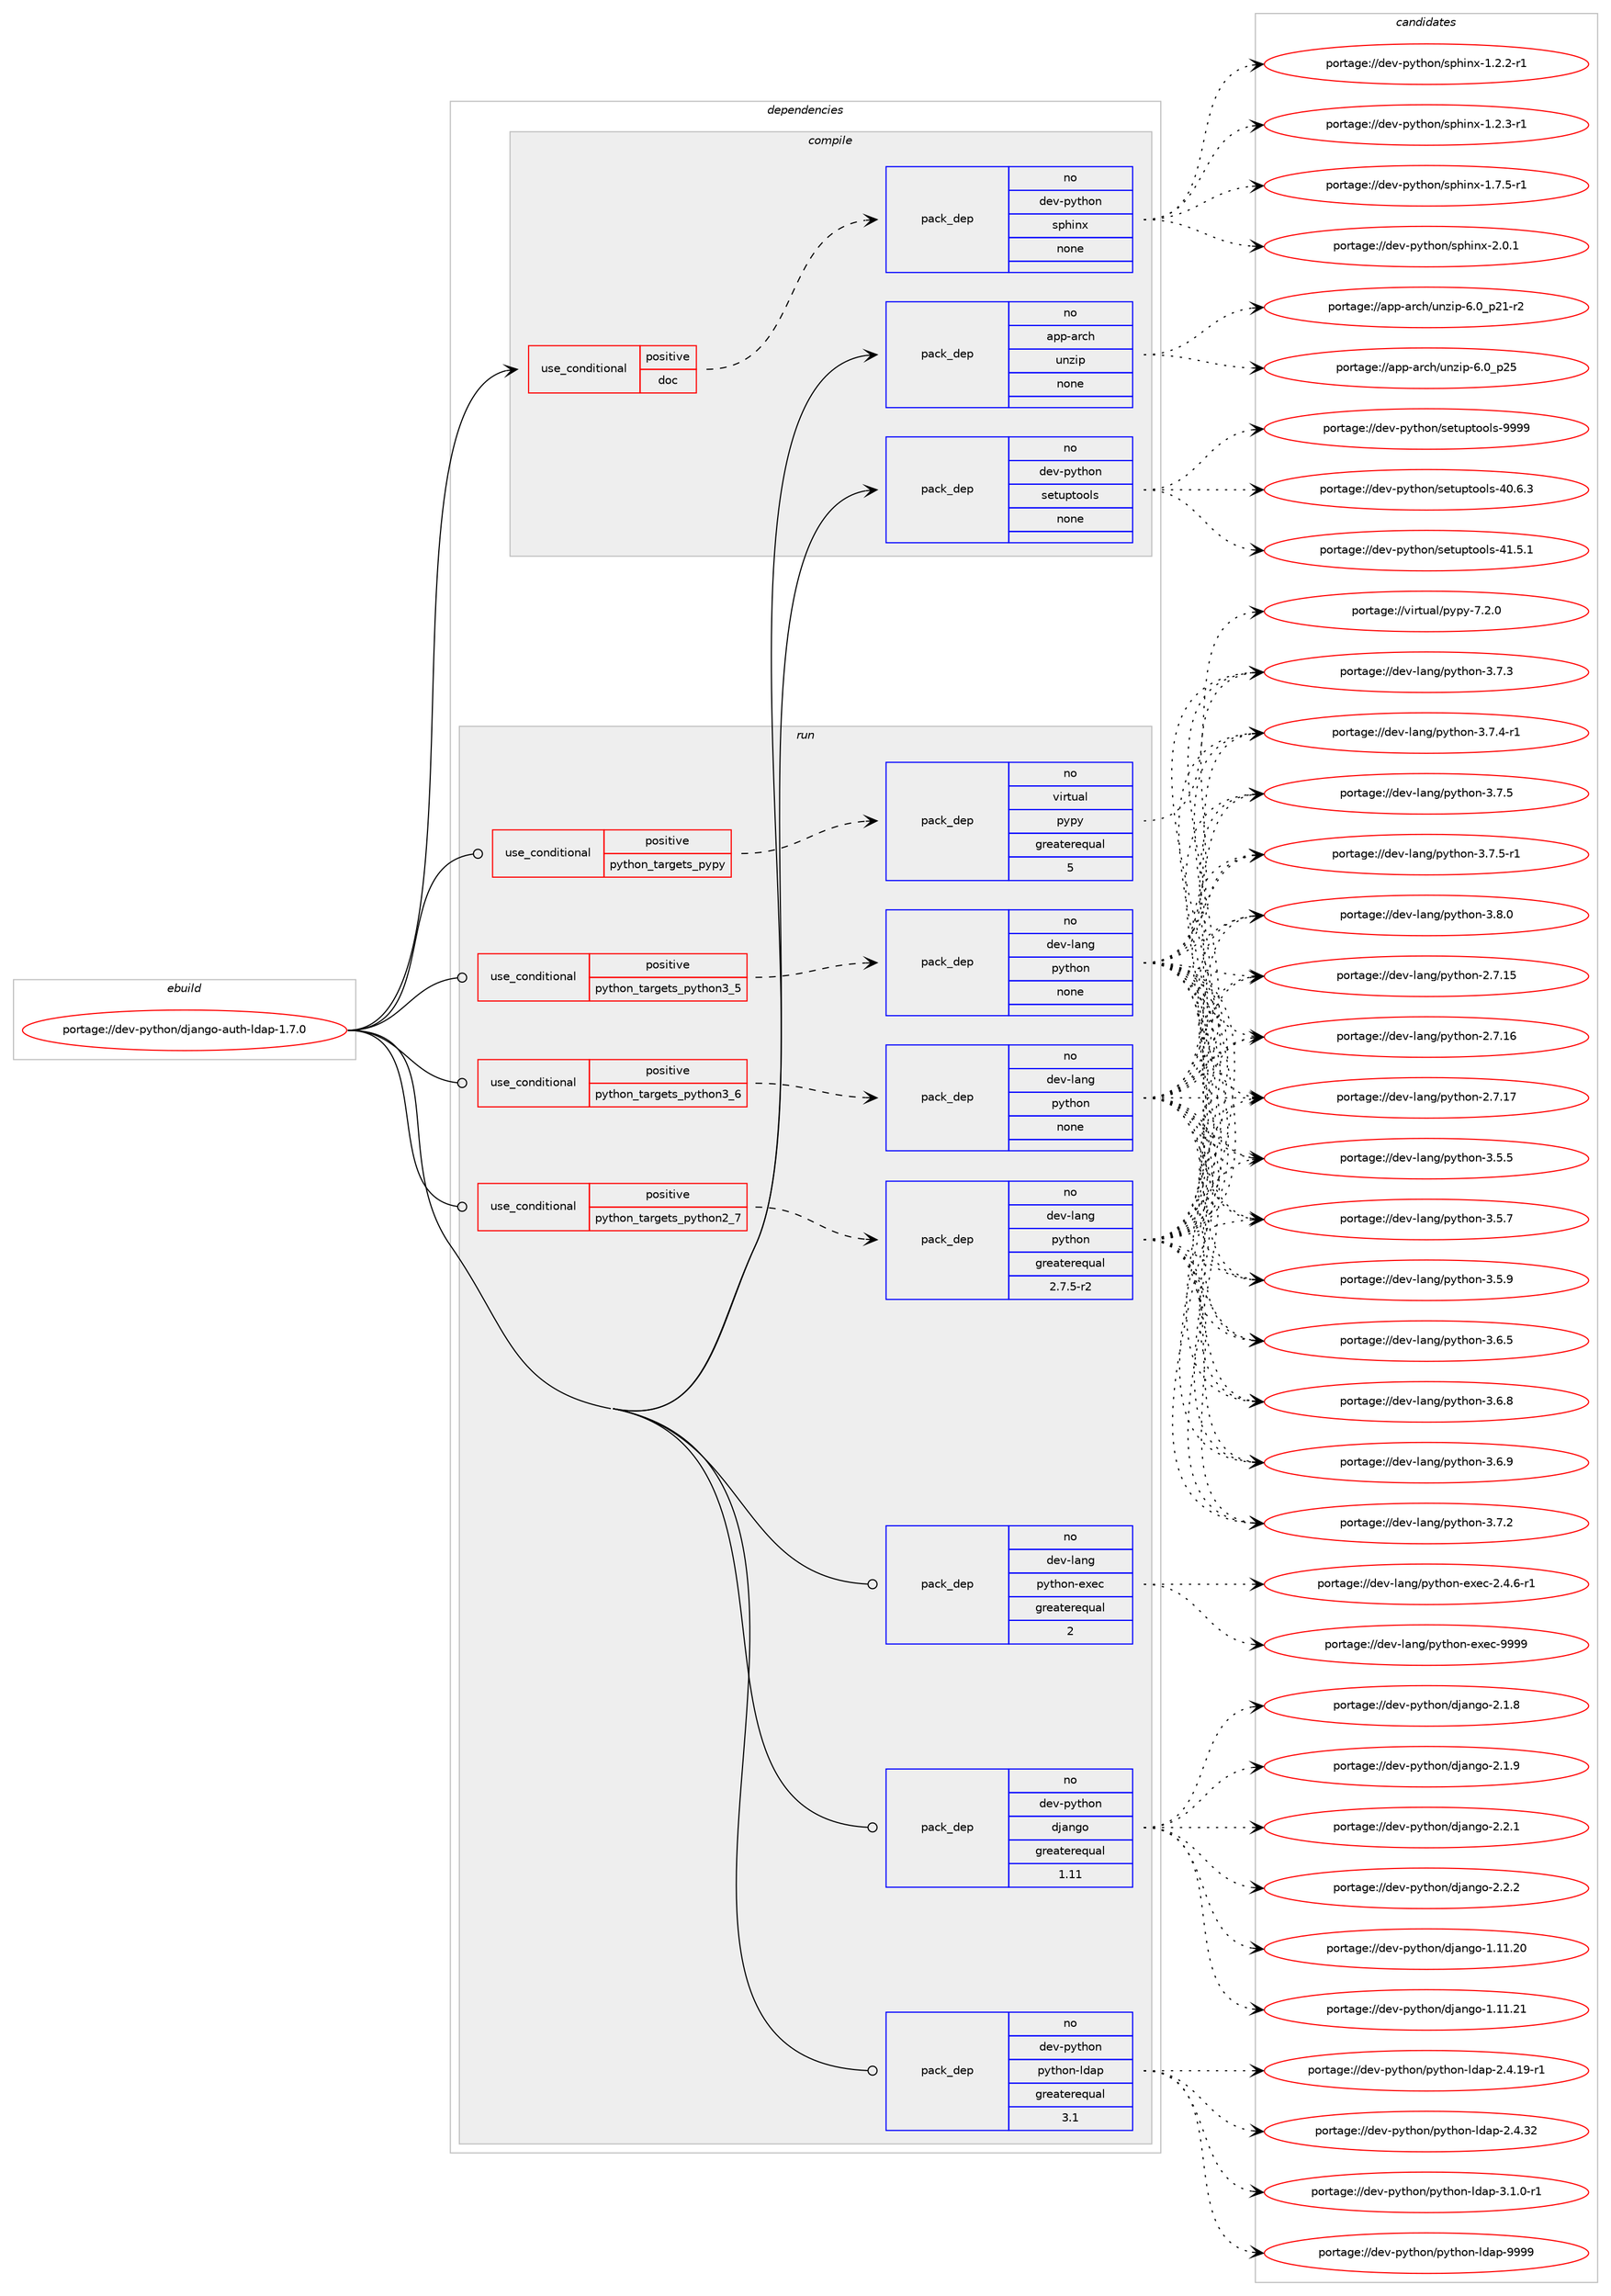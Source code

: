 digraph prolog {

# *************
# Graph options
# *************

newrank=true;
concentrate=true;
compound=true;
graph [rankdir=LR,fontname=Helvetica,fontsize=10,ranksep=1.5];#, ranksep=2.5, nodesep=0.2];
edge  [arrowhead=vee];
node  [fontname=Helvetica,fontsize=10];

# **********
# The ebuild
# **********

subgraph cluster_leftcol {
color=gray;
rank=same;
label=<<i>ebuild</i>>;
id [label="portage://dev-python/django-auth-ldap-1.7.0", color=red, width=4, href="../dev-python/django-auth-ldap-1.7.0.svg"];
}

# ****************
# The dependencies
# ****************

subgraph cluster_midcol {
color=gray;
label=<<i>dependencies</i>>;
subgraph cluster_compile {
fillcolor="#eeeeee";
style=filled;
label=<<i>compile</i>>;
subgraph cond27716 {
dependency136508 [label=<<TABLE BORDER="0" CELLBORDER="1" CELLSPACING="0" CELLPADDING="4"><TR><TD ROWSPAN="3" CELLPADDING="10">use_conditional</TD></TR><TR><TD>positive</TD></TR><TR><TD>doc</TD></TR></TABLE>>, shape=none, color=red];
subgraph pack105479 {
dependency136509 [label=<<TABLE BORDER="0" CELLBORDER="1" CELLSPACING="0" CELLPADDING="4" WIDTH="220"><TR><TD ROWSPAN="6" CELLPADDING="30">pack_dep</TD></TR><TR><TD WIDTH="110">no</TD></TR><TR><TD>dev-python</TD></TR><TR><TD>sphinx</TD></TR><TR><TD>none</TD></TR><TR><TD></TD></TR></TABLE>>, shape=none, color=blue];
}
dependency136508:e -> dependency136509:w [weight=20,style="dashed",arrowhead="vee"];
}
id:e -> dependency136508:w [weight=20,style="solid",arrowhead="vee"];
subgraph pack105480 {
dependency136510 [label=<<TABLE BORDER="0" CELLBORDER="1" CELLSPACING="0" CELLPADDING="4" WIDTH="220"><TR><TD ROWSPAN="6" CELLPADDING="30">pack_dep</TD></TR><TR><TD WIDTH="110">no</TD></TR><TR><TD>app-arch</TD></TR><TR><TD>unzip</TD></TR><TR><TD>none</TD></TR><TR><TD></TD></TR></TABLE>>, shape=none, color=blue];
}
id:e -> dependency136510:w [weight=20,style="solid",arrowhead="vee"];
subgraph pack105481 {
dependency136511 [label=<<TABLE BORDER="0" CELLBORDER="1" CELLSPACING="0" CELLPADDING="4" WIDTH="220"><TR><TD ROWSPAN="6" CELLPADDING="30">pack_dep</TD></TR><TR><TD WIDTH="110">no</TD></TR><TR><TD>dev-python</TD></TR><TR><TD>setuptools</TD></TR><TR><TD>none</TD></TR><TR><TD></TD></TR></TABLE>>, shape=none, color=blue];
}
id:e -> dependency136511:w [weight=20,style="solid",arrowhead="vee"];
}
subgraph cluster_compileandrun {
fillcolor="#eeeeee";
style=filled;
label=<<i>compile and run</i>>;
}
subgraph cluster_run {
fillcolor="#eeeeee";
style=filled;
label=<<i>run</i>>;
subgraph cond27717 {
dependency136512 [label=<<TABLE BORDER="0" CELLBORDER="1" CELLSPACING="0" CELLPADDING="4"><TR><TD ROWSPAN="3" CELLPADDING="10">use_conditional</TD></TR><TR><TD>positive</TD></TR><TR><TD>python_targets_pypy</TD></TR></TABLE>>, shape=none, color=red];
subgraph pack105482 {
dependency136513 [label=<<TABLE BORDER="0" CELLBORDER="1" CELLSPACING="0" CELLPADDING="4" WIDTH="220"><TR><TD ROWSPAN="6" CELLPADDING="30">pack_dep</TD></TR><TR><TD WIDTH="110">no</TD></TR><TR><TD>virtual</TD></TR><TR><TD>pypy</TD></TR><TR><TD>greaterequal</TD></TR><TR><TD>5</TD></TR></TABLE>>, shape=none, color=blue];
}
dependency136512:e -> dependency136513:w [weight=20,style="dashed",arrowhead="vee"];
}
id:e -> dependency136512:w [weight=20,style="solid",arrowhead="odot"];
subgraph cond27718 {
dependency136514 [label=<<TABLE BORDER="0" CELLBORDER="1" CELLSPACING="0" CELLPADDING="4"><TR><TD ROWSPAN="3" CELLPADDING="10">use_conditional</TD></TR><TR><TD>positive</TD></TR><TR><TD>python_targets_python2_7</TD></TR></TABLE>>, shape=none, color=red];
subgraph pack105483 {
dependency136515 [label=<<TABLE BORDER="0" CELLBORDER="1" CELLSPACING="0" CELLPADDING="4" WIDTH="220"><TR><TD ROWSPAN="6" CELLPADDING="30">pack_dep</TD></TR><TR><TD WIDTH="110">no</TD></TR><TR><TD>dev-lang</TD></TR><TR><TD>python</TD></TR><TR><TD>greaterequal</TD></TR><TR><TD>2.7.5-r2</TD></TR></TABLE>>, shape=none, color=blue];
}
dependency136514:e -> dependency136515:w [weight=20,style="dashed",arrowhead="vee"];
}
id:e -> dependency136514:w [weight=20,style="solid",arrowhead="odot"];
subgraph cond27719 {
dependency136516 [label=<<TABLE BORDER="0" CELLBORDER="1" CELLSPACING="0" CELLPADDING="4"><TR><TD ROWSPAN="3" CELLPADDING="10">use_conditional</TD></TR><TR><TD>positive</TD></TR><TR><TD>python_targets_python3_5</TD></TR></TABLE>>, shape=none, color=red];
subgraph pack105484 {
dependency136517 [label=<<TABLE BORDER="0" CELLBORDER="1" CELLSPACING="0" CELLPADDING="4" WIDTH="220"><TR><TD ROWSPAN="6" CELLPADDING="30">pack_dep</TD></TR><TR><TD WIDTH="110">no</TD></TR><TR><TD>dev-lang</TD></TR><TR><TD>python</TD></TR><TR><TD>none</TD></TR><TR><TD></TD></TR></TABLE>>, shape=none, color=blue];
}
dependency136516:e -> dependency136517:w [weight=20,style="dashed",arrowhead="vee"];
}
id:e -> dependency136516:w [weight=20,style="solid",arrowhead="odot"];
subgraph cond27720 {
dependency136518 [label=<<TABLE BORDER="0" CELLBORDER="1" CELLSPACING="0" CELLPADDING="4"><TR><TD ROWSPAN="3" CELLPADDING="10">use_conditional</TD></TR><TR><TD>positive</TD></TR><TR><TD>python_targets_python3_6</TD></TR></TABLE>>, shape=none, color=red];
subgraph pack105485 {
dependency136519 [label=<<TABLE BORDER="0" CELLBORDER="1" CELLSPACING="0" CELLPADDING="4" WIDTH="220"><TR><TD ROWSPAN="6" CELLPADDING="30">pack_dep</TD></TR><TR><TD WIDTH="110">no</TD></TR><TR><TD>dev-lang</TD></TR><TR><TD>python</TD></TR><TR><TD>none</TD></TR><TR><TD></TD></TR></TABLE>>, shape=none, color=blue];
}
dependency136518:e -> dependency136519:w [weight=20,style="dashed",arrowhead="vee"];
}
id:e -> dependency136518:w [weight=20,style="solid",arrowhead="odot"];
subgraph pack105486 {
dependency136520 [label=<<TABLE BORDER="0" CELLBORDER="1" CELLSPACING="0" CELLPADDING="4" WIDTH="220"><TR><TD ROWSPAN="6" CELLPADDING="30">pack_dep</TD></TR><TR><TD WIDTH="110">no</TD></TR><TR><TD>dev-lang</TD></TR><TR><TD>python-exec</TD></TR><TR><TD>greaterequal</TD></TR><TR><TD>2</TD></TR></TABLE>>, shape=none, color=blue];
}
id:e -> dependency136520:w [weight=20,style="solid",arrowhead="odot"];
subgraph pack105487 {
dependency136521 [label=<<TABLE BORDER="0" CELLBORDER="1" CELLSPACING="0" CELLPADDING="4" WIDTH="220"><TR><TD ROWSPAN="6" CELLPADDING="30">pack_dep</TD></TR><TR><TD WIDTH="110">no</TD></TR><TR><TD>dev-python</TD></TR><TR><TD>django</TD></TR><TR><TD>greaterequal</TD></TR><TR><TD>1.11</TD></TR></TABLE>>, shape=none, color=blue];
}
id:e -> dependency136521:w [weight=20,style="solid",arrowhead="odot"];
subgraph pack105488 {
dependency136522 [label=<<TABLE BORDER="0" CELLBORDER="1" CELLSPACING="0" CELLPADDING="4" WIDTH="220"><TR><TD ROWSPAN="6" CELLPADDING="30">pack_dep</TD></TR><TR><TD WIDTH="110">no</TD></TR><TR><TD>dev-python</TD></TR><TR><TD>python-ldap</TD></TR><TR><TD>greaterequal</TD></TR><TR><TD>3.1</TD></TR></TABLE>>, shape=none, color=blue];
}
id:e -> dependency136522:w [weight=20,style="solid",arrowhead="odot"];
}
}

# **************
# The candidates
# **************

subgraph cluster_choices {
rank=same;
color=gray;
label=<<i>candidates</i>>;

subgraph choice105479 {
color=black;
nodesep=1;
choiceportage10010111845112121116104111110471151121041051101204549465046504511449 [label="portage://dev-python/sphinx-1.2.2-r1", color=red, width=4,href="../dev-python/sphinx-1.2.2-r1.svg"];
choiceportage10010111845112121116104111110471151121041051101204549465046514511449 [label="portage://dev-python/sphinx-1.2.3-r1", color=red, width=4,href="../dev-python/sphinx-1.2.3-r1.svg"];
choiceportage10010111845112121116104111110471151121041051101204549465546534511449 [label="portage://dev-python/sphinx-1.7.5-r1", color=red, width=4,href="../dev-python/sphinx-1.7.5-r1.svg"];
choiceportage1001011184511212111610411111047115112104105110120455046484649 [label="portage://dev-python/sphinx-2.0.1", color=red, width=4,href="../dev-python/sphinx-2.0.1.svg"];
dependency136509:e -> choiceportage10010111845112121116104111110471151121041051101204549465046504511449:w [style=dotted,weight="100"];
dependency136509:e -> choiceportage10010111845112121116104111110471151121041051101204549465046514511449:w [style=dotted,weight="100"];
dependency136509:e -> choiceportage10010111845112121116104111110471151121041051101204549465546534511449:w [style=dotted,weight="100"];
dependency136509:e -> choiceportage1001011184511212111610411111047115112104105110120455046484649:w [style=dotted,weight="100"];
}
subgraph choice105480 {
color=black;
nodesep=1;
choiceportage9711211245971149910447117110122105112455446489511250494511450 [label="portage://app-arch/unzip-6.0_p21-r2", color=red, width=4,href="../app-arch/unzip-6.0_p21-r2.svg"];
choiceportage971121124597114991044711711012210511245544648951125053 [label="portage://app-arch/unzip-6.0_p25", color=red, width=4,href="../app-arch/unzip-6.0_p25.svg"];
dependency136510:e -> choiceportage9711211245971149910447117110122105112455446489511250494511450:w [style=dotted,weight="100"];
dependency136510:e -> choiceportage971121124597114991044711711012210511245544648951125053:w [style=dotted,weight="100"];
}
subgraph choice105481 {
color=black;
nodesep=1;
choiceportage100101118451121211161041111104711510111611711211611111110811545524846544651 [label="portage://dev-python/setuptools-40.6.3", color=red, width=4,href="../dev-python/setuptools-40.6.3.svg"];
choiceportage100101118451121211161041111104711510111611711211611111110811545524946534649 [label="portage://dev-python/setuptools-41.5.1", color=red, width=4,href="../dev-python/setuptools-41.5.1.svg"];
choiceportage10010111845112121116104111110471151011161171121161111111081154557575757 [label="portage://dev-python/setuptools-9999", color=red, width=4,href="../dev-python/setuptools-9999.svg"];
dependency136511:e -> choiceportage100101118451121211161041111104711510111611711211611111110811545524846544651:w [style=dotted,weight="100"];
dependency136511:e -> choiceportage100101118451121211161041111104711510111611711211611111110811545524946534649:w [style=dotted,weight="100"];
dependency136511:e -> choiceportage10010111845112121116104111110471151011161171121161111111081154557575757:w [style=dotted,weight="100"];
}
subgraph choice105482 {
color=black;
nodesep=1;
choiceportage1181051141161179710847112121112121455546504648 [label="portage://virtual/pypy-7.2.0", color=red, width=4,href="../virtual/pypy-7.2.0.svg"];
dependency136513:e -> choiceportage1181051141161179710847112121112121455546504648:w [style=dotted,weight="100"];
}
subgraph choice105483 {
color=black;
nodesep=1;
choiceportage10010111845108971101034711212111610411111045504655464953 [label="portage://dev-lang/python-2.7.15", color=red, width=4,href="../dev-lang/python-2.7.15.svg"];
choiceportage10010111845108971101034711212111610411111045504655464954 [label="portage://dev-lang/python-2.7.16", color=red, width=4,href="../dev-lang/python-2.7.16.svg"];
choiceportage10010111845108971101034711212111610411111045504655464955 [label="portage://dev-lang/python-2.7.17", color=red, width=4,href="../dev-lang/python-2.7.17.svg"];
choiceportage100101118451089711010347112121116104111110455146534653 [label="portage://dev-lang/python-3.5.5", color=red, width=4,href="../dev-lang/python-3.5.5.svg"];
choiceportage100101118451089711010347112121116104111110455146534655 [label="portage://dev-lang/python-3.5.7", color=red, width=4,href="../dev-lang/python-3.5.7.svg"];
choiceportage100101118451089711010347112121116104111110455146534657 [label="portage://dev-lang/python-3.5.9", color=red, width=4,href="../dev-lang/python-3.5.9.svg"];
choiceportage100101118451089711010347112121116104111110455146544653 [label="portage://dev-lang/python-3.6.5", color=red, width=4,href="../dev-lang/python-3.6.5.svg"];
choiceportage100101118451089711010347112121116104111110455146544656 [label="portage://dev-lang/python-3.6.8", color=red, width=4,href="../dev-lang/python-3.6.8.svg"];
choiceportage100101118451089711010347112121116104111110455146544657 [label="portage://dev-lang/python-3.6.9", color=red, width=4,href="../dev-lang/python-3.6.9.svg"];
choiceportage100101118451089711010347112121116104111110455146554650 [label="portage://dev-lang/python-3.7.2", color=red, width=4,href="../dev-lang/python-3.7.2.svg"];
choiceportage100101118451089711010347112121116104111110455146554651 [label="portage://dev-lang/python-3.7.3", color=red, width=4,href="../dev-lang/python-3.7.3.svg"];
choiceportage1001011184510897110103471121211161041111104551465546524511449 [label="portage://dev-lang/python-3.7.4-r1", color=red, width=4,href="../dev-lang/python-3.7.4-r1.svg"];
choiceportage100101118451089711010347112121116104111110455146554653 [label="portage://dev-lang/python-3.7.5", color=red, width=4,href="../dev-lang/python-3.7.5.svg"];
choiceportage1001011184510897110103471121211161041111104551465546534511449 [label="portage://dev-lang/python-3.7.5-r1", color=red, width=4,href="../dev-lang/python-3.7.5-r1.svg"];
choiceportage100101118451089711010347112121116104111110455146564648 [label="portage://dev-lang/python-3.8.0", color=red, width=4,href="../dev-lang/python-3.8.0.svg"];
dependency136515:e -> choiceportage10010111845108971101034711212111610411111045504655464953:w [style=dotted,weight="100"];
dependency136515:e -> choiceportage10010111845108971101034711212111610411111045504655464954:w [style=dotted,weight="100"];
dependency136515:e -> choiceportage10010111845108971101034711212111610411111045504655464955:w [style=dotted,weight="100"];
dependency136515:e -> choiceportage100101118451089711010347112121116104111110455146534653:w [style=dotted,weight="100"];
dependency136515:e -> choiceportage100101118451089711010347112121116104111110455146534655:w [style=dotted,weight="100"];
dependency136515:e -> choiceportage100101118451089711010347112121116104111110455146534657:w [style=dotted,weight="100"];
dependency136515:e -> choiceportage100101118451089711010347112121116104111110455146544653:w [style=dotted,weight="100"];
dependency136515:e -> choiceportage100101118451089711010347112121116104111110455146544656:w [style=dotted,weight="100"];
dependency136515:e -> choiceportage100101118451089711010347112121116104111110455146544657:w [style=dotted,weight="100"];
dependency136515:e -> choiceportage100101118451089711010347112121116104111110455146554650:w [style=dotted,weight="100"];
dependency136515:e -> choiceportage100101118451089711010347112121116104111110455146554651:w [style=dotted,weight="100"];
dependency136515:e -> choiceportage1001011184510897110103471121211161041111104551465546524511449:w [style=dotted,weight="100"];
dependency136515:e -> choiceportage100101118451089711010347112121116104111110455146554653:w [style=dotted,weight="100"];
dependency136515:e -> choiceportage1001011184510897110103471121211161041111104551465546534511449:w [style=dotted,weight="100"];
dependency136515:e -> choiceportage100101118451089711010347112121116104111110455146564648:w [style=dotted,weight="100"];
}
subgraph choice105484 {
color=black;
nodesep=1;
choiceportage10010111845108971101034711212111610411111045504655464953 [label="portage://dev-lang/python-2.7.15", color=red, width=4,href="../dev-lang/python-2.7.15.svg"];
choiceportage10010111845108971101034711212111610411111045504655464954 [label="portage://dev-lang/python-2.7.16", color=red, width=4,href="../dev-lang/python-2.7.16.svg"];
choiceportage10010111845108971101034711212111610411111045504655464955 [label="portage://dev-lang/python-2.7.17", color=red, width=4,href="../dev-lang/python-2.7.17.svg"];
choiceportage100101118451089711010347112121116104111110455146534653 [label="portage://dev-lang/python-3.5.5", color=red, width=4,href="../dev-lang/python-3.5.5.svg"];
choiceportage100101118451089711010347112121116104111110455146534655 [label="portage://dev-lang/python-3.5.7", color=red, width=4,href="../dev-lang/python-3.5.7.svg"];
choiceportage100101118451089711010347112121116104111110455146534657 [label="portage://dev-lang/python-3.5.9", color=red, width=4,href="../dev-lang/python-3.5.9.svg"];
choiceportage100101118451089711010347112121116104111110455146544653 [label="portage://dev-lang/python-3.6.5", color=red, width=4,href="../dev-lang/python-3.6.5.svg"];
choiceportage100101118451089711010347112121116104111110455146544656 [label="portage://dev-lang/python-3.6.8", color=red, width=4,href="../dev-lang/python-3.6.8.svg"];
choiceportage100101118451089711010347112121116104111110455146544657 [label="portage://dev-lang/python-3.6.9", color=red, width=4,href="../dev-lang/python-3.6.9.svg"];
choiceportage100101118451089711010347112121116104111110455146554650 [label="portage://dev-lang/python-3.7.2", color=red, width=4,href="../dev-lang/python-3.7.2.svg"];
choiceportage100101118451089711010347112121116104111110455146554651 [label="portage://dev-lang/python-3.7.3", color=red, width=4,href="../dev-lang/python-3.7.3.svg"];
choiceportage1001011184510897110103471121211161041111104551465546524511449 [label="portage://dev-lang/python-3.7.4-r1", color=red, width=4,href="../dev-lang/python-3.7.4-r1.svg"];
choiceportage100101118451089711010347112121116104111110455146554653 [label="portage://dev-lang/python-3.7.5", color=red, width=4,href="../dev-lang/python-3.7.5.svg"];
choiceportage1001011184510897110103471121211161041111104551465546534511449 [label="portage://dev-lang/python-3.7.5-r1", color=red, width=4,href="../dev-lang/python-3.7.5-r1.svg"];
choiceportage100101118451089711010347112121116104111110455146564648 [label="portage://dev-lang/python-3.8.0", color=red, width=4,href="../dev-lang/python-3.8.0.svg"];
dependency136517:e -> choiceportage10010111845108971101034711212111610411111045504655464953:w [style=dotted,weight="100"];
dependency136517:e -> choiceportage10010111845108971101034711212111610411111045504655464954:w [style=dotted,weight="100"];
dependency136517:e -> choiceportage10010111845108971101034711212111610411111045504655464955:w [style=dotted,weight="100"];
dependency136517:e -> choiceportage100101118451089711010347112121116104111110455146534653:w [style=dotted,weight="100"];
dependency136517:e -> choiceportage100101118451089711010347112121116104111110455146534655:w [style=dotted,weight="100"];
dependency136517:e -> choiceportage100101118451089711010347112121116104111110455146534657:w [style=dotted,weight="100"];
dependency136517:e -> choiceportage100101118451089711010347112121116104111110455146544653:w [style=dotted,weight="100"];
dependency136517:e -> choiceportage100101118451089711010347112121116104111110455146544656:w [style=dotted,weight="100"];
dependency136517:e -> choiceportage100101118451089711010347112121116104111110455146544657:w [style=dotted,weight="100"];
dependency136517:e -> choiceportage100101118451089711010347112121116104111110455146554650:w [style=dotted,weight="100"];
dependency136517:e -> choiceportage100101118451089711010347112121116104111110455146554651:w [style=dotted,weight="100"];
dependency136517:e -> choiceportage1001011184510897110103471121211161041111104551465546524511449:w [style=dotted,weight="100"];
dependency136517:e -> choiceportage100101118451089711010347112121116104111110455146554653:w [style=dotted,weight="100"];
dependency136517:e -> choiceportage1001011184510897110103471121211161041111104551465546534511449:w [style=dotted,weight="100"];
dependency136517:e -> choiceportage100101118451089711010347112121116104111110455146564648:w [style=dotted,weight="100"];
}
subgraph choice105485 {
color=black;
nodesep=1;
choiceportage10010111845108971101034711212111610411111045504655464953 [label="portage://dev-lang/python-2.7.15", color=red, width=4,href="../dev-lang/python-2.7.15.svg"];
choiceportage10010111845108971101034711212111610411111045504655464954 [label="portage://dev-lang/python-2.7.16", color=red, width=4,href="../dev-lang/python-2.7.16.svg"];
choiceportage10010111845108971101034711212111610411111045504655464955 [label="portage://dev-lang/python-2.7.17", color=red, width=4,href="../dev-lang/python-2.7.17.svg"];
choiceportage100101118451089711010347112121116104111110455146534653 [label="portage://dev-lang/python-3.5.5", color=red, width=4,href="../dev-lang/python-3.5.5.svg"];
choiceportage100101118451089711010347112121116104111110455146534655 [label="portage://dev-lang/python-3.5.7", color=red, width=4,href="../dev-lang/python-3.5.7.svg"];
choiceportage100101118451089711010347112121116104111110455146534657 [label="portage://dev-lang/python-3.5.9", color=red, width=4,href="../dev-lang/python-3.5.9.svg"];
choiceportage100101118451089711010347112121116104111110455146544653 [label="portage://dev-lang/python-3.6.5", color=red, width=4,href="../dev-lang/python-3.6.5.svg"];
choiceportage100101118451089711010347112121116104111110455146544656 [label="portage://dev-lang/python-3.6.8", color=red, width=4,href="../dev-lang/python-3.6.8.svg"];
choiceportage100101118451089711010347112121116104111110455146544657 [label="portage://dev-lang/python-3.6.9", color=red, width=4,href="../dev-lang/python-3.6.9.svg"];
choiceportage100101118451089711010347112121116104111110455146554650 [label="portage://dev-lang/python-3.7.2", color=red, width=4,href="../dev-lang/python-3.7.2.svg"];
choiceportage100101118451089711010347112121116104111110455146554651 [label="portage://dev-lang/python-3.7.3", color=red, width=4,href="../dev-lang/python-3.7.3.svg"];
choiceportage1001011184510897110103471121211161041111104551465546524511449 [label="portage://dev-lang/python-3.7.4-r1", color=red, width=4,href="../dev-lang/python-3.7.4-r1.svg"];
choiceportage100101118451089711010347112121116104111110455146554653 [label="portage://dev-lang/python-3.7.5", color=red, width=4,href="../dev-lang/python-3.7.5.svg"];
choiceportage1001011184510897110103471121211161041111104551465546534511449 [label="portage://dev-lang/python-3.7.5-r1", color=red, width=4,href="../dev-lang/python-3.7.5-r1.svg"];
choiceportage100101118451089711010347112121116104111110455146564648 [label="portage://dev-lang/python-3.8.0", color=red, width=4,href="../dev-lang/python-3.8.0.svg"];
dependency136519:e -> choiceportage10010111845108971101034711212111610411111045504655464953:w [style=dotted,weight="100"];
dependency136519:e -> choiceportage10010111845108971101034711212111610411111045504655464954:w [style=dotted,weight="100"];
dependency136519:e -> choiceportage10010111845108971101034711212111610411111045504655464955:w [style=dotted,weight="100"];
dependency136519:e -> choiceportage100101118451089711010347112121116104111110455146534653:w [style=dotted,weight="100"];
dependency136519:e -> choiceportage100101118451089711010347112121116104111110455146534655:w [style=dotted,weight="100"];
dependency136519:e -> choiceportage100101118451089711010347112121116104111110455146534657:w [style=dotted,weight="100"];
dependency136519:e -> choiceportage100101118451089711010347112121116104111110455146544653:w [style=dotted,weight="100"];
dependency136519:e -> choiceportage100101118451089711010347112121116104111110455146544656:w [style=dotted,weight="100"];
dependency136519:e -> choiceportage100101118451089711010347112121116104111110455146544657:w [style=dotted,weight="100"];
dependency136519:e -> choiceportage100101118451089711010347112121116104111110455146554650:w [style=dotted,weight="100"];
dependency136519:e -> choiceportage100101118451089711010347112121116104111110455146554651:w [style=dotted,weight="100"];
dependency136519:e -> choiceportage1001011184510897110103471121211161041111104551465546524511449:w [style=dotted,weight="100"];
dependency136519:e -> choiceportage100101118451089711010347112121116104111110455146554653:w [style=dotted,weight="100"];
dependency136519:e -> choiceportage1001011184510897110103471121211161041111104551465546534511449:w [style=dotted,weight="100"];
dependency136519:e -> choiceportage100101118451089711010347112121116104111110455146564648:w [style=dotted,weight="100"];
}
subgraph choice105486 {
color=black;
nodesep=1;
choiceportage10010111845108971101034711212111610411111045101120101994550465246544511449 [label="portage://dev-lang/python-exec-2.4.6-r1", color=red, width=4,href="../dev-lang/python-exec-2.4.6-r1.svg"];
choiceportage10010111845108971101034711212111610411111045101120101994557575757 [label="portage://dev-lang/python-exec-9999", color=red, width=4,href="../dev-lang/python-exec-9999.svg"];
dependency136520:e -> choiceportage10010111845108971101034711212111610411111045101120101994550465246544511449:w [style=dotted,weight="100"];
dependency136520:e -> choiceportage10010111845108971101034711212111610411111045101120101994557575757:w [style=dotted,weight="100"];
}
subgraph choice105487 {
color=black;
nodesep=1;
choiceportage1001011184511212111610411111047100106971101031114549464949465048 [label="portage://dev-python/django-1.11.20", color=red, width=4,href="../dev-python/django-1.11.20.svg"];
choiceportage1001011184511212111610411111047100106971101031114549464949465049 [label="portage://dev-python/django-1.11.21", color=red, width=4,href="../dev-python/django-1.11.21.svg"];
choiceportage100101118451121211161041111104710010697110103111455046494656 [label="portage://dev-python/django-2.1.8", color=red, width=4,href="../dev-python/django-2.1.8.svg"];
choiceportage100101118451121211161041111104710010697110103111455046494657 [label="portage://dev-python/django-2.1.9", color=red, width=4,href="../dev-python/django-2.1.9.svg"];
choiceportage100101118451121211161041111104710010697110103111455046504649 [label="portage://dev-python/django-2.2.1", color=red, width=4,href="../dev-python/django-2.2.1.svg"];
choiceportage100101118451121211161041111104710010697110103111455046504650 [label="portage://dev-python/django-2.2.2", color=red, width=4,href="../dev-python/django-2.2.2.svg"];
dependency136521:e -> choiceportage1001011184511212111610411111047100106971101031114549464949465048:w [style=dotted,weight="100"];
dependency136521:e -> choiceportage1001011184511212111610411111047100106971101031114549464949465049:w [style=dotted,weight="100"];
dependency136521:e -> choiceportage100101118451121211161041111104710010697110103111455046494656:w [style=dotted,weight="100"];
dependency136521:e -> choiceportage100101118451121211161041111104710010697110103111455046494657:w [style=dotted,weight="100"];
dependency136521:e -> choiceportage100101118451121211161041111104710010697110103111455046504649:w [style=dotted,weight="100"];
dependency136521:e -> choiceportage100101118451121211161041111104710010697110103111455046504650:w [style=dotted,weight="100"];
}
subgraph choice105488 {
color=black;
nodesep=1;
choiceportage10010111845112121116104111110471121211161041111104510810097112455046524649574511449 [label="portage://dev-python/python-ldap-2.4.19-r1", color=red, width=4,href="../dev-python/python-ldap-2.4.19-r1.svg"];
choiceportage1001011184511212111610411111047112121116104111110451081009711245504652465150 [label="portage://dev-python/python-ldap-2.4.32", color=red, width=4,href="../dev-python/python-ldap-2.4.32.svg"];
choiceportage100101118451121211161041111104711212111610411111045108100971124551464946484511449 [label="portage://dev-python/python-ldap-3.1.0-r1", color=red, width=4,href="../dev-python/python-ldap-3.1.0-r1.svg"];
choiceportage100101118451121211161041111104711212111610411111045108100971124557575757 [label="portage://dev-python/python-ldap-9999", color=red, width=4,href="../dev-python/python-ldap-9999.svg"];
dependency136522:e -> choiceportage10010111845112121116104111110471121211161041111104510810097112455046524649574511449:w [style=dotted,weight="100"];
dependency136522:e -> choiceportage1001011184511212111610411111047112121116104111110451081009711245504652465150:w [style=dotted,weight="100"];
dependency136522:e -> choiceportage100101118451121211161041111104711212111610411111045108100971124551464946484511449:w [style=dotted,weight="100"];
dependency136522:e -> choiceportage100101118451121211161041111104711212111610411111045108100971124557575757:w [style=dotted,weight="100"];
}
}

}

